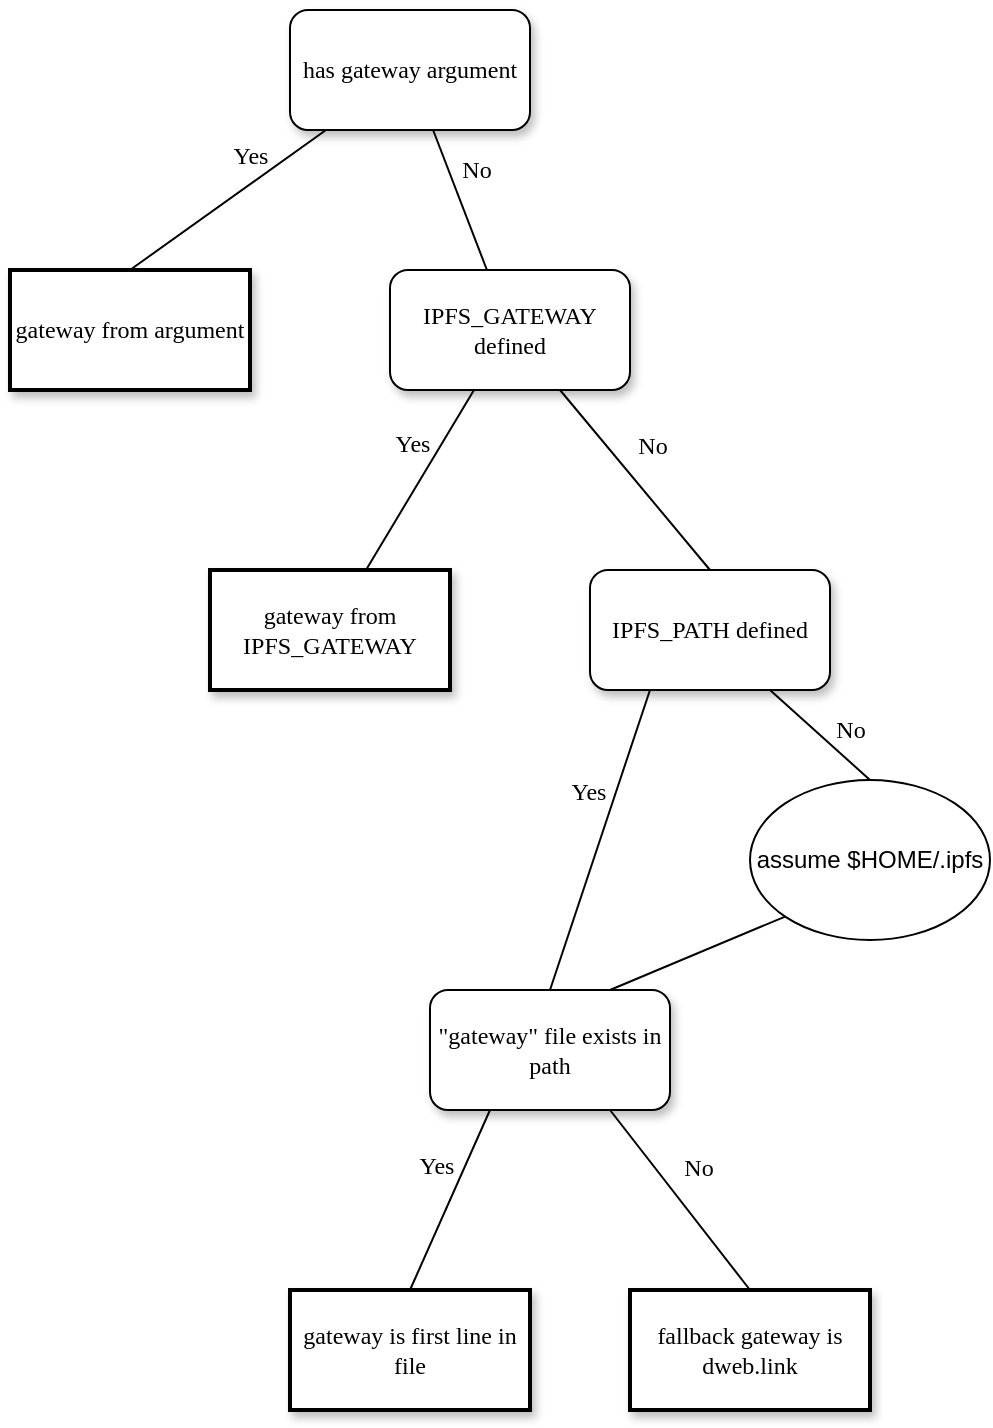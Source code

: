 <mxfile version="18.0.3" type="device"><diagram name="Page-1" id="10a91c8b-09ff-31b1-d368-03940ed4cc9e"><mxGraphModel dx="1422" dy="763" grid="1" gridSize="10" guides="1" tooltips="1" connect="1" arrows="1" fold="1" page="1" pageScale="1" pageWidth="1100" pageHeight="850" background="none" math="0" shadow="0"><root><mxCell id="0"/><mxCell id="1" parent="0"/><mxCell id="62893188c0fa7362-1" value="has gateway argument" style="whiteSpace=wrap;html=1;rounded=1;shadow=1;labelBackgroundColor=none;strokeWidth=1;fontFamily=Verdana;fontSize=12;align=center;" parent="1" vertex="1"><mxGeometry x="410" y="40" width="120" height="60" as="geometry"/></mxCell><mxCell id="62893188c0fa7362-3" value="&lt;span&gt;IPFS_GATEWAY defined&lt;br&gt;&lt;/span&gt;" style="whiteSpace=wrap;html=1;rounded=1;shadow=1;labelBackgroundColor=none;strokeWidth=1;fontFamily=Verdana;fontSize=12;align=center;" parent="1" vertex="1"><mxGeometry x="460" y="170" width="120" height="60" as="geometry"/></mxCell><mxCell id="62893188c0fa7362-4" value="No" style="rounded=0;html=1;labelBackgroundColor=none;startArrow=none;startFill=0;startSize=5;endArrow=none;endFill=0;endSize=5;jettySize=auto;orthogonalLoop=1;strokeWidth=1;fontFamily=Verdana;fontSize=12" parent="1" source="62893188c0fa7362-1" target="62893188c0fa7362-3" edge="1"><mxGeometry x="-0.3" y="13" relative="1" as="geometry"><mxPoint as="offset"/></mxGeometry></mxCell><mxCell id="62893188c0fa7362-5" value="Yes" style="rounded=0;html=1;labelBackgroundColor=none;startArrow=none;startFill=0;startSize=5;endArrow=none;endFill=0;endSize=5;jettySize=auto;orthogonalLoop=1;strokeWidth=1;fontFamily=Verdana;fontSize=12;entryX=0.5;entryY=0;entryDx=0;entryDy=0;" parent="1" source="62893188c0fa7362-1" target="t6gHbZQAIvfCAZ4gqR-5-1" edge="1"><mxGeometry x="-0.359" y="-11" relative="1" as="geometry"><mxPoint as="offset"/></mxGeometry></mxCell><mxCell id="62893188c0fa7362-10" value="gateway from IPFS_GATEWAY" style="whiteSpace=wrap;html=1;rounded=0;shadow=1;labelBackgroundColor=none;strokeWidth=2;fontFamily=Verdana;fontSize=12;align=center;" parent="1" vertex="1"><mxGeometry x="370" y="320" width="120" height="60" as="geometry"/></mxCell><mxCell id="62893188c0fa7362-11" value="gateway is first line in file" style="whiteSpace=wrap;html=1;rounded=0;shadow=1;labelBackgroundColor=none;strokeWidth=2;fontFamily=Verdana;fontSize=12;align=center;" parent="1" vertex="1"><mxGeometry x="410" y="680" width="120" height="60" as="geometry"/></mxCell><mxCell id="62893188c0fa7362-16" value="Yes" style="rounded=0;html=1;labelBackgroundColor=none;startArrow=none;startFill=0;startSize=5;endArrow=none;endFill=0;endSize=5;jettySize=auto;orthogonalLoop=1;strokeWidth=1;fontFamily=Verdana;fontSize=12" parent="1" source="62893188c0fa7362-3" target="62893188c0fa7362-10" edge="1"><mxGeometry x="-0.261" y="-13" relative="1" as="geometry"><mxPoint as="offset"/></mxGeometry></mxCell><mxCell id="62893188c0fa7362-17" value="No" style="rounded=0;html=1;labelBackgroundColor=none;startArrow=none;startFill=0;startSize=5;endArrow=none;endFill=0;endSize=5;jettySize=auto;orthogonalLoop=1;strokeWidth=1;fontFamily=Verdana;fontSize=12;entryX=0.5;entryY=0;entryDx=0;entryDy=0;" parent="1" source="62893188c0fa7362-3" target="t6gHbZQAIvfCAZ4gqR-5-2" edge="1"><mxGeometry x="-0.129" y="17" relative="1" as="geometry"><mxPoint as="offset"/></mxGeometry></mxCell><mxCell id="t6gHbZQAIvfCAZ4gqR-5-1" value="gateway from argument" style="whiteSpace=wrap;html=1;rounded=0;shadow=1;labelBackgroundColor=none;strokeWidth=2;fontFamily=Verdana;fontSize=12;align=center;" vertex="1" parent="1"><mxGeometry x="270" y="170" width="120" height="60" as="geometry"/></mxCell><mxCell id="t6gHbZQAIvfCAZ4gqR-5-2" value="&lt;span&gt;IPFS_PATH defined&lt;br&gt;&lt;/span&gt;" style="whiteSpace=wrap;html=1;rounded=1;shadow=1;labelBackgroundColor=none;strokeWidth=1;fontFamily=Verdana;fontSize=12;align=center;" vertex="1" parent="1"><mxGeometry x="560" y="320" width="120" height="60" as="geometry"/></mxCell><mxCell id="t6gHbZQAIvfCAZ4gqR-5-3" value="Yes" style="rounded=0;html=1;labelBackgroundColor=none;startArrow=none;startFill=0;startSize=5;endArrow=none;endFill=0;endSize=5;jettySize=auto;orthogonalLoop=1;strokeWidth=1;fontFamily=Verdana;fontSize=12;exitX=0.25;exitY=1;exitDx=0;exitDy=0;entryX=0.5;entryY=0;entryDx=0;entryDy=0;" edge="1" parent="1" source="t6gHbZQAIvfCAZ4gqR-5-2" target="t6gHbZQAIvfCAZ4gqR-5-6"><mxGeometry x="-0.261" y="-13" relative="1" as="geometry"><mxPoint as="offset"/><mxPoint x="614" y="410" as="sourcePoint"/><mxPoint x="560" y="500" as="targetPoint"/></mxGeometry></mxCell><mxCell id="t6gHbZQAIvfCAZ4gqR-5-4" value="No" style="rounded=0;html=1;labelBackgroundColor=none;startArrow=none;startFill=0;startSize=5;endArrow=none;endFill=0;endSize=5;jettySize=auto;orthogonalLoop=1;strokeWidth=1;fontFamily=Verdana;fontSize=12;exitX=0.75;exitY=1;exitDx=0;exitDy=0;entryX=0.5;entryY=0;entryDx=0;entryDy=0;" edge="1" parent="1" source="t6gHbZQAIvfCAZ4gqR-5-2" target="t6gHbZQAIvfCAZ4gqR-5-5"><mxGeometry x="0.282" y="12" relative="1" as="geometry"><mxPoint as="offset"/><mxPoint x="657" y="410" as="sourcePoint"/><mxPoint x="730" y="500" as="targetPoint"/></mxGeometry></mxCell><mxCell id="t6gHbZQAIvfCAZ4gqR-5-5" value="assume $HOME/.ipfs" style="ellipse;whiteSpace=wrap;html=1;" vertex="1" parent="1"><mxGeometry x="640" y="425" width="120" height="80" as="geometry"/></mxCell><mxCell id="t6gHbZQAIvfCAZ4gqR-5-6" value="&lt;span&gt;&quot;gateway&quot; file exists in path&lt;br&gt;&lt;/span&gt;" style="whiteSpace=wrap;html=1;rounded=1;shadow=1;labelBackgroundColor=none;strokeWidth=1;fontFamily=Verdana;fontSize=12;align=center;" vertex="1" parent="1"><mxGeometry x="480" y="530" width="120" height="60" as="geometry"/></mxCell><mxCell id="t6gHbZQAIvfCAZ4gqR-5-8" value="" style="rounded=0;html=1;labelBackgroundColor=none;startArrow=none;startFill=0;startSize=5;endArrow=none;endFill=0;endSize=5;jettySize=auto;orthogonalLoop=1;strokeWidth=1;fontFamily=Verdana;fontSize=12;exitX=0;exitY=1;exitDx=0;exitDy=0;entryX=0.75;entryY=0;entryDx=0;entryDy=0;" edge="1" parent="1" source="t6gHbZQAIvfCAZ4gqR-5-5" target="t6gHbZQAIvfCAZ4gqR-5-6"><mxGeometry x="-0.289" y="-16" relative="1" as="geometry"><mxPoint y="1" as="offset"/><mxPoint x="680" y="610" as="sourcePoint"/><mxPoint x="600" y="760" as="targetPoint"/></mxGeometry></mxCell><mxCell id="t6gHbZQAIvfCAZ4gqR-5-9" value="Yes" style="rounded=0;html=1;labelBackgroundColor=none;startArrow=none;startFill=0;startSize=5;endArrow=none;endFill=0;endSize=5;jettySize=auto;orthogonalLoop=1;strokeWidth=1;fontFamily=Verdana;fontSize=12;exitX=0.25;exitY=1;exitDx=0;exitDy=0;entryX=0.5;entryY=0;entryDx=0;entryDy=0;" edge="1" parent="1" source="t6gHbZQAIvfCAZ4gqR-5-6" target="62893188c0fa7362-11"><mxGeometry x="-0.261" y="-13" relative="1" as="geometry"><mxPoint as="offset"/><mxPoint x="522" y="610" as="sourcePoint"/><mxPoint x="468" y="700" as="targetPoint"/></mxGeometry></mxCell><mxCell id="t6gHbZQAIvfCAZ4gqR-5-10" value="No" style="rounded=0;html=1;labelBackgroundColor=none;startArrow=none;startFill=0;startSize=5;endArrow=none;endFill=0;endSize=5;jettySize=auto;orthogonalLoop=1;strokeWidth=1;fontFamily=Verdana;fontSize=12;exitX=0.75;exitY=1;exitDx=0;exitDy=0;entryX=0.5;entryY=0;entryDx=0;entryDy=0;" edge="1" parent="1" source="t6gHbZQAIvfCAZ4gqR-5-6" target="t6gHbZQAIvfCAZ4gqR-5-11"><mxGeometry x="-0.129" y="17" relative="1" as="geometry"><mxPoint as="offset"/><mxPoint x="565" y="610" as="sourcePoint"/><mxPoint x="630" y="680" as="targetPoint"/></mxGeometry></mxCell><mxCell id="t6gHbZQAIvfCAZ4gqR-5-11" value="fallback gateway is dweb.link" style="whiteSpace=wrap;html=1;rounded=0;shadow=1;labelBackgroundColor=none;strokeWidth=2;fontFamily=Verdana;fontSize=12;align=center;" vertex="1" parent="1"><mxGeometry x="580" y="680" width="120" height="60" as="geometry"/></mxCell></root></mxGraphModel></diagram></mxfile>